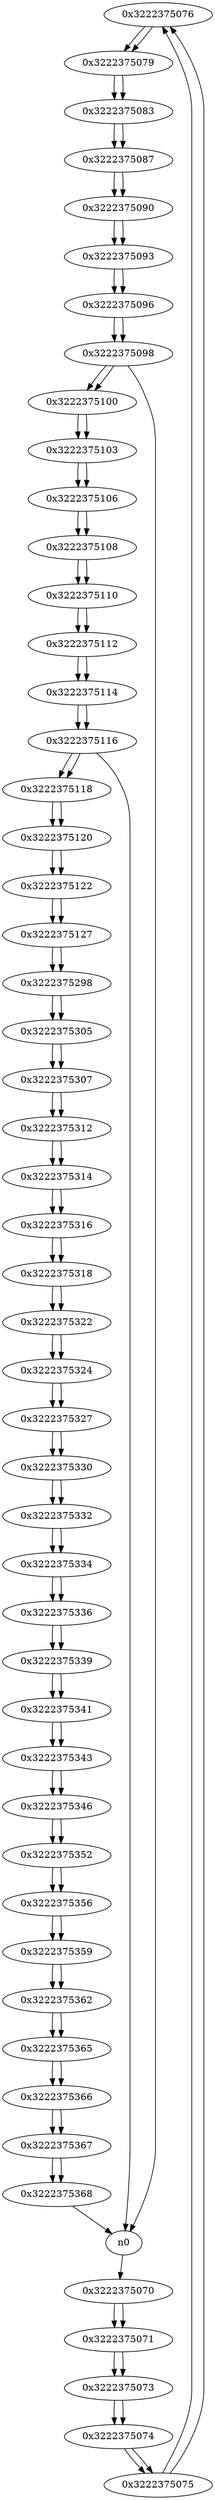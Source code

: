 digraph G{
/* nodes */
  n1 [label="0x3222375076"]
  n2 [label="0x3222375070"]
  n3 [label="0x3222375071"]
  n4 [label="0x3222375073"]
  n5 [label="0x3222375074"]
  n6 [label="0x3222375075"]
  n7 [label="0x3222375079"]
  n8 [label="0x3222375083"]
  n9 [label="0x3222375087"]
  n10 [label="0x3222375090"]
  n11 [label="0x3222375093"]
  n12 [label="0x3222375096"]
  n13 [label="0x3222375098"]
  n14 [label="0x3222375100"]
  n15 [label="0x3222375103"]
  n16 [label="0x3222375106"]
  n17 [label="0x3222375108"]
  n18 [label="0x3222375110"]
  n19 [label="0x3222375112"]
  n20 [label="0x3222375114"]
  n21 [label="0x3222375116"]
  n22 [label="0x3222375118"]
  n23 [label="0x3222375120"]
  n24 [label="0x3222375122"]
  n25 [label="0x3222375127"]
  n26 [label="0x3222375298"]
  n27 [label="0x3222375305"]
  n28 [label="0x3222375307"]
  n29 [label="0x3222375312"]
  n30 [label="0x3222375314"]
  n31 [label="0x3222375316"]
  n32 [label="0x3222375318"]
  n33 [label="0x3222375322"]
  n34 [label="0x3222375324"]
  n35 [label="0x3222375327"]
  n36 [label="0x3222375330"]
  n37 [label="0x3222375332"]
  n38 [label="0x3222375334"]
  n39 [label="0x3222375336"]
  n40 [label="0x3222375339"]
  n41 [label="0x3222375341"]
  n42 [label="0x3222375343"]
  n43 [label="0x3222375346"]
  n44 [label="0x3222375352"]
  n45 [label="0x3222375356"]
  n46 [label="0x3222375359"]
  n47 [label="0x3222375362"]
  n48 [label="0x3222375365"]
  n49 [label="0x3222375366"]
  n50 [label="0x3222375367"]
  n51 [label="0x3222375368"]
/* edges */
n1 -> n7;
n6 -> n1;
n2 -> n3;
n0 -> n2;
n3 -> n4;
n2 -> n3;
n4 -> n5;
n3 -> n4;
n5 -> n6;
n4 -> n5;
n6 -> n1;
n5 -> n6;
n7 -> n8;
n1 -> n7;
n8 -> n9;
n7 -> n8;
n9 -> n10;
n8 -> n9;
n10 -> n11;
n9 -> n10;
n11 -> n12;
n10 -> n11;
n12 -> n13;
n11 -> n12;
n13 -> n14;
n13 -> n0;
n12 -> n13;
n14 -> n15;
n13 -> n14;
n15 -> n16;
n14 -> n15;
n16 -> n17;
n15 -> n16;
n17 -> n18;
n16 -> n17;
n18 -> n19;
n17 -> n18;
n19 -> n20;
n18 -> n19;
n20 -> n21;
n19 -> n20;
n21 -> n22;
n21 -> n0;
n20 -> n21;
n22 -> n23;
n21 -> n22;
n23 -> n24;
n22 -> n23;
n24 -> n25;
n23 -> n24;
n25 -> n26;
n24 -> n25;
n26 -> n27;
n25 -> n26;
n27 -> n28;
n26 -> n27;
n28 -> n29;
n27 -> n28;
n29 -> n30;
n28 -> n29;
n30 -> n31;
n29 -> n30;
n31 -> n32;
n30 -> n31;
n32 -> n33;
n31 -> n32;
n33 -> n34;
n32 -> n33;
n34 -> n35;
n33 -> n34;
n35 -> n36;
n34 -> n35;
n36 -> n37;
n35 -> n36;
n37 -> n38;
n36 -> n37;
n38 -> n39;
n37 -> n38;
n39 -> n40;
n38 -> n39;
n40 -> n41;
n39 -> n40;
n41 -> n42;
n40 -> n41;
n42 -> n43;
n41 -> n42;
n43 -> n44;
n42 -> n43;
n44 -> n45;
n43 -> n44;
n45 -> n46;
n44 -> n45;
n46 -> n47;
n45 -> n46;
n47 -> n48;
n46 -> n47;
n48 -> n49;
n47 -> n48;
n49 -> n50;
n48 -> n49;
n50 -> n51;
n49 -> n50;
n51 -> n0;
n50 -> n51;
}

